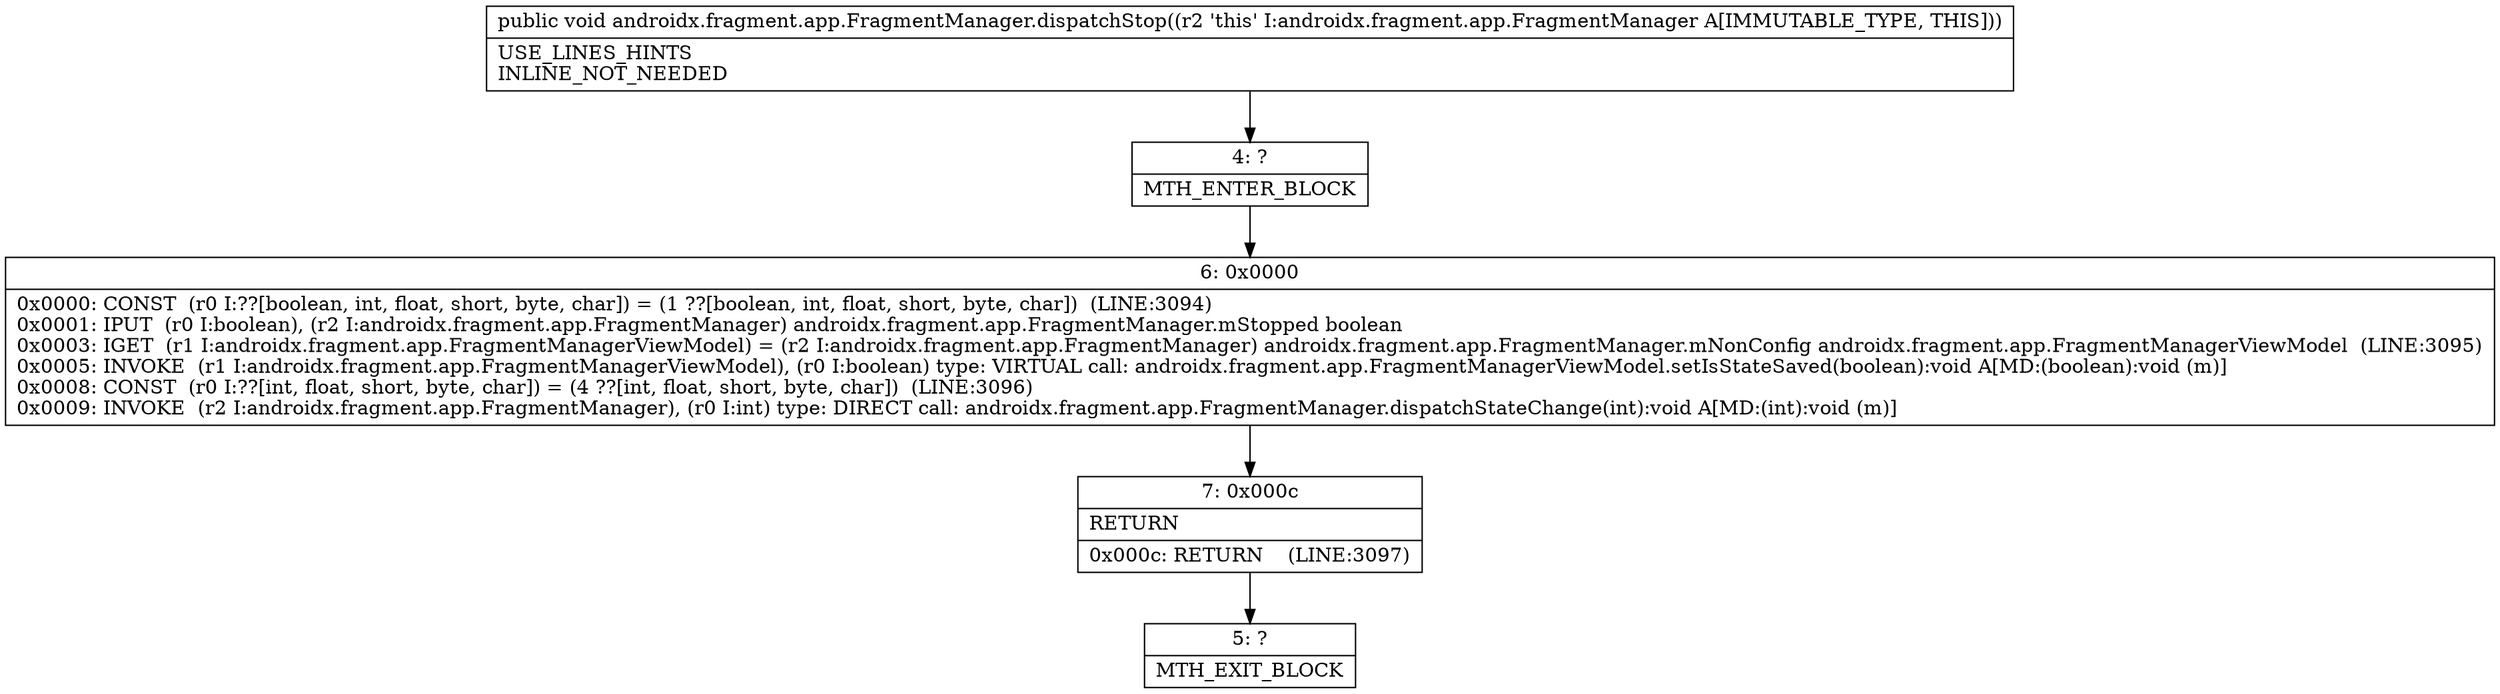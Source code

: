 digraph "CFG forandroidx.fragment.app.FragmentManager.dispatchStop()V" {
Node_4 [shape=record,label="{4\:\ ?|MTH_ENTER_BLOCK\l}"];
Node_6 [shape=record,label="{6\:\ 0x0000|0x0000: CONST  (r0 I:??[boolean, int, float, short, byte, char]) = (1 ??[boolean, int, float, short, byte, char])  (LINE:3094)\l0x0001: IPUT  (r0 I:boolean), (r2 I:androidx.fragment.app.FragmentManager) androidx.fragment.app.FragmentManager.mStopped boolean \l0x0003: IGET  (r1 I:androidx.fragment.app.FragmentManagerViewModel) = (r2 I:androidx.fragment.app.FragmentManager) androidx.fragment.app.FragmentManager.mNonConfig androidx.fragment.app.FragmentManagerViewModel  (LINE:3095)\l0x0005: INVOKE  (r1 I:androidx.fragment.app.FragmentManagerViewModel), (r0 I:boolean) type: VIRTUAL call: androidx.fragment.app.FragmentManagerViewModel.setIsStateSaved(boolean):void A[MD:(boolean):void (m)]\l0x0008: CONST  (r0 I:??[int, float, short, byte, char]) = (4 ??[int, float, short, byte, char])  (LINE:3096)\l0x0009: INVOKE  (r2 I:androidx.fragment.app.FragmentManager), (r0 I:int) type: DIRECT call: androidx.fragment.app.FragmentManager.dispatchStateChange(int):void A[MD:(int):void (m)]\l}"];
Node_7 [shape=record,label="{7\:\ 0x000c|RETURN\l|0x000c: RETURN    (LINE:3097)\l}"];
Node_5 [shape=record,label="{5\:\ ?|MTH_EXIT_BLOCK\l}"];
MethodNode[shape=record,label="{public void androidx.fragment.app.FragmentManager.dispatchStop((r2 'this' I:androidx.fragment.app.FragmentManager A[IMMUTABLE_TYPE, THIS]))  | USE_LINES_HINTS\lINLINE_NOT_NEEDED\l}"];
MethodNode -> Node_4;Node_4 -> Node_6;
Node_6 -> Node_7;
Node_7 -> Node_5;
}

